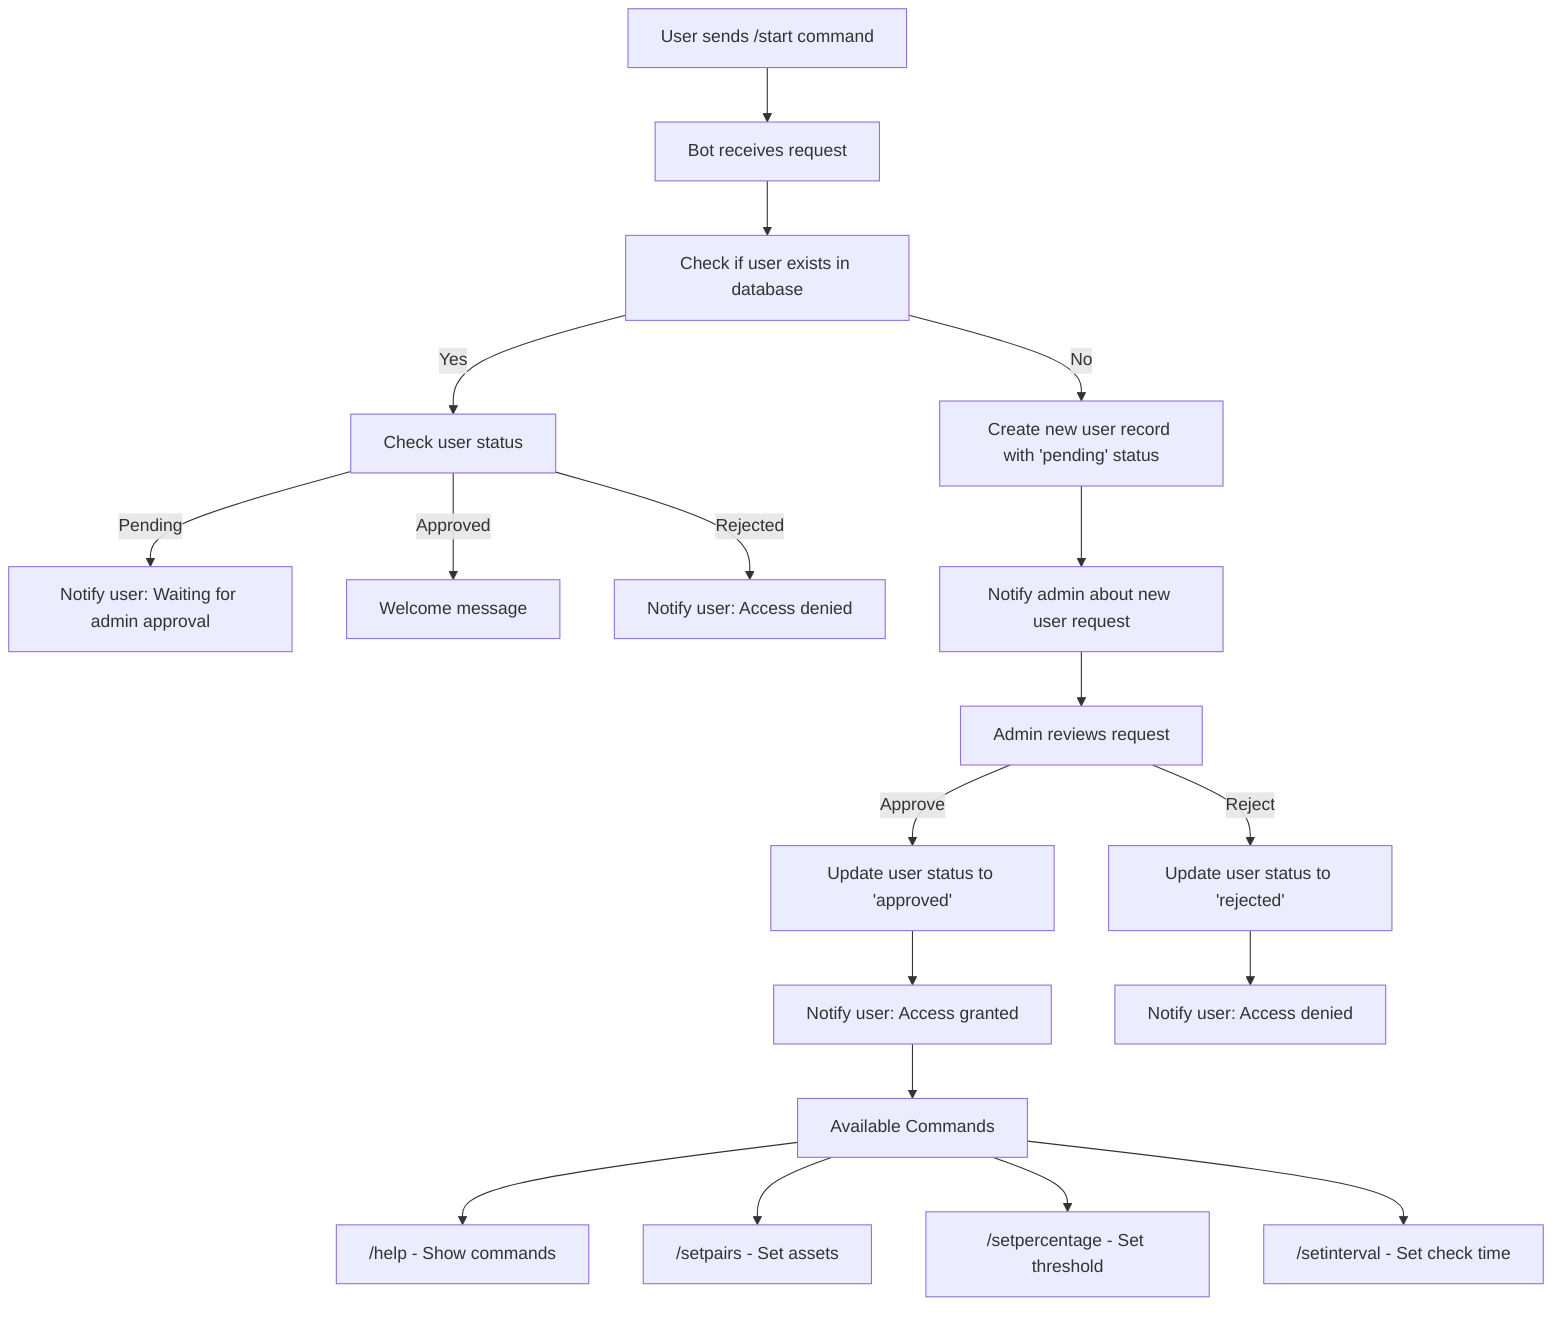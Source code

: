 flowchart TD
    A[User sends /start command] --> B[Bot receives request]
    B --> C[Check if user exists in database]
    C -->|No| D[Create new user record with 'pending' status]
    C -->|Yes| E[Check user status]
    E -->|Pending| F[Notify user: Waiting for admin approval]
    E -->|Approved| G[Welcome message]
    E -->|Rejected| H[Notify user: Access denied]
    D --> I[Notify admin about new user request]
    I --> J[Admin reviews request]
    J -->|Approve| K[Update user status to 'approved']
    J -->|Reject| L[Update user status to 'rejected']
    K --> M[Notify user: Access granted]
    L --> N[Notify user: Access denied]
    
    M --> O[Available Commands]
    O --> P["/help - Show commands"]
    O --> Q["/setpairs - Set assets"]
    O --> R["/setpercentage - Set threshold"]
    O --> S["/setinterval - Set check time"]